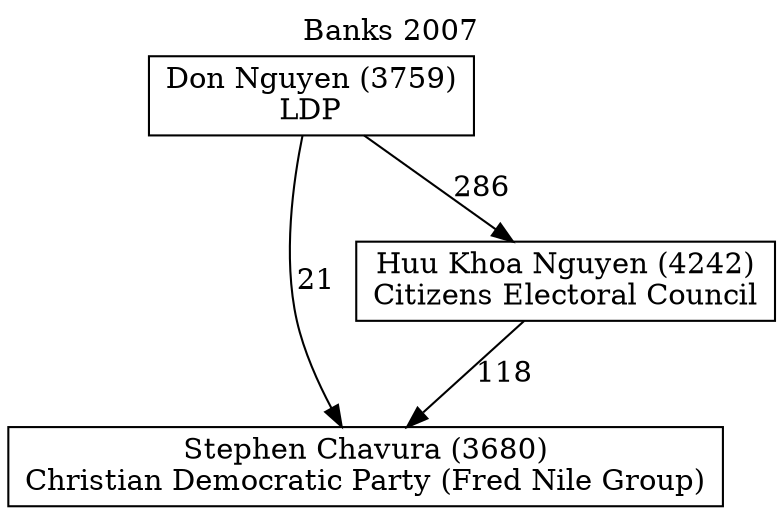 // House preference flow
digraph "Stephen Chavura (3680)_Banks_2007" {
	graph [label="Banks 2007" labelloc=t mclimit=10]
	node [shape=box]
	"Stephen Chavura (3680)" [label="Stephen Chavura (3680)
Christian Democratic Party (Fred Nile Group)"]
	"Huu Khoa Nguyen (4242)" [label="Huu Khoa Nguyen (4242)
Citizens Electoral Council"]
	"Don Nguyen (3759)" [label="Don Nguyen (3759)
LDP"]
	"Huu Khoa Nguyen (4242)" -> "Stephen Chavura (3680)" [label=118]
	"Don Nguyen (3759)" -> "Huu Khoa Nguyen (4242)" [label=286]
	"Don Nguyen (3759)" -> "Stephen Chavura (3680)" [label=21]
}
